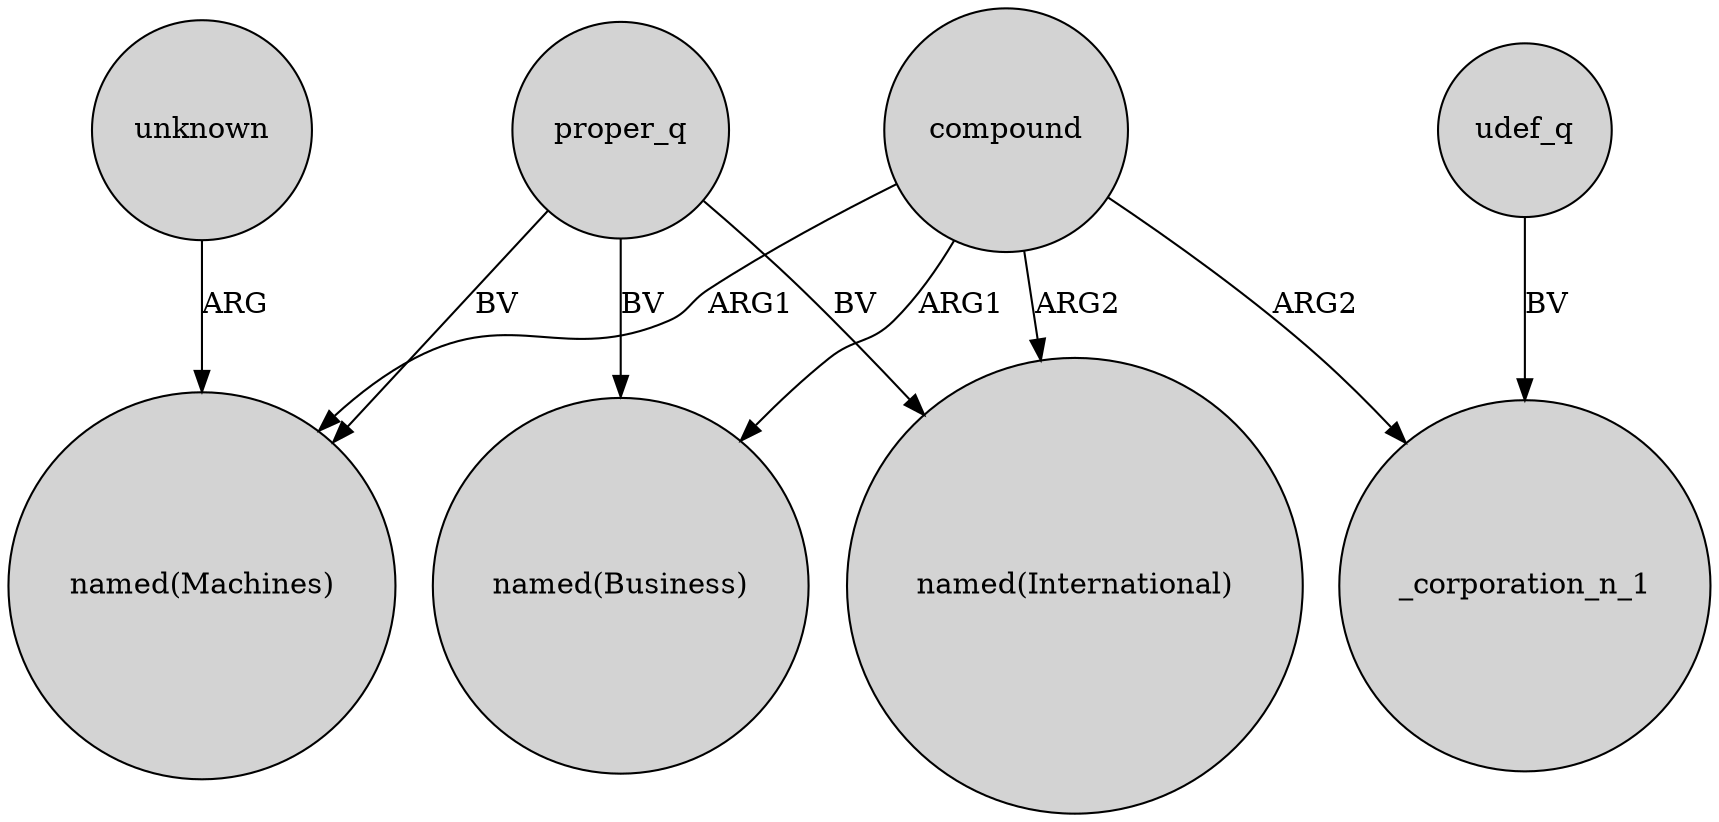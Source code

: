 digraph {
	node [shape=circle style=filled]
	compound -> "named(Machines)" [label=ARG1]
	compound -> "named(Business)" [label=ARG1]
	compound -> _corporation_n_1 [label=ARG2]
	proper_q -> "named(International)" [label=BV]
	proper_q -> "named(Business)" [label=BV]
	compound -> "named(International)" [label=ARG2]
	proper_q -> "named(Machines)" [label=BV]
	unknown -> "named(Machines)" [label=ARG]
	udef_q -> _corporation_n_1 [label=BV]
}

